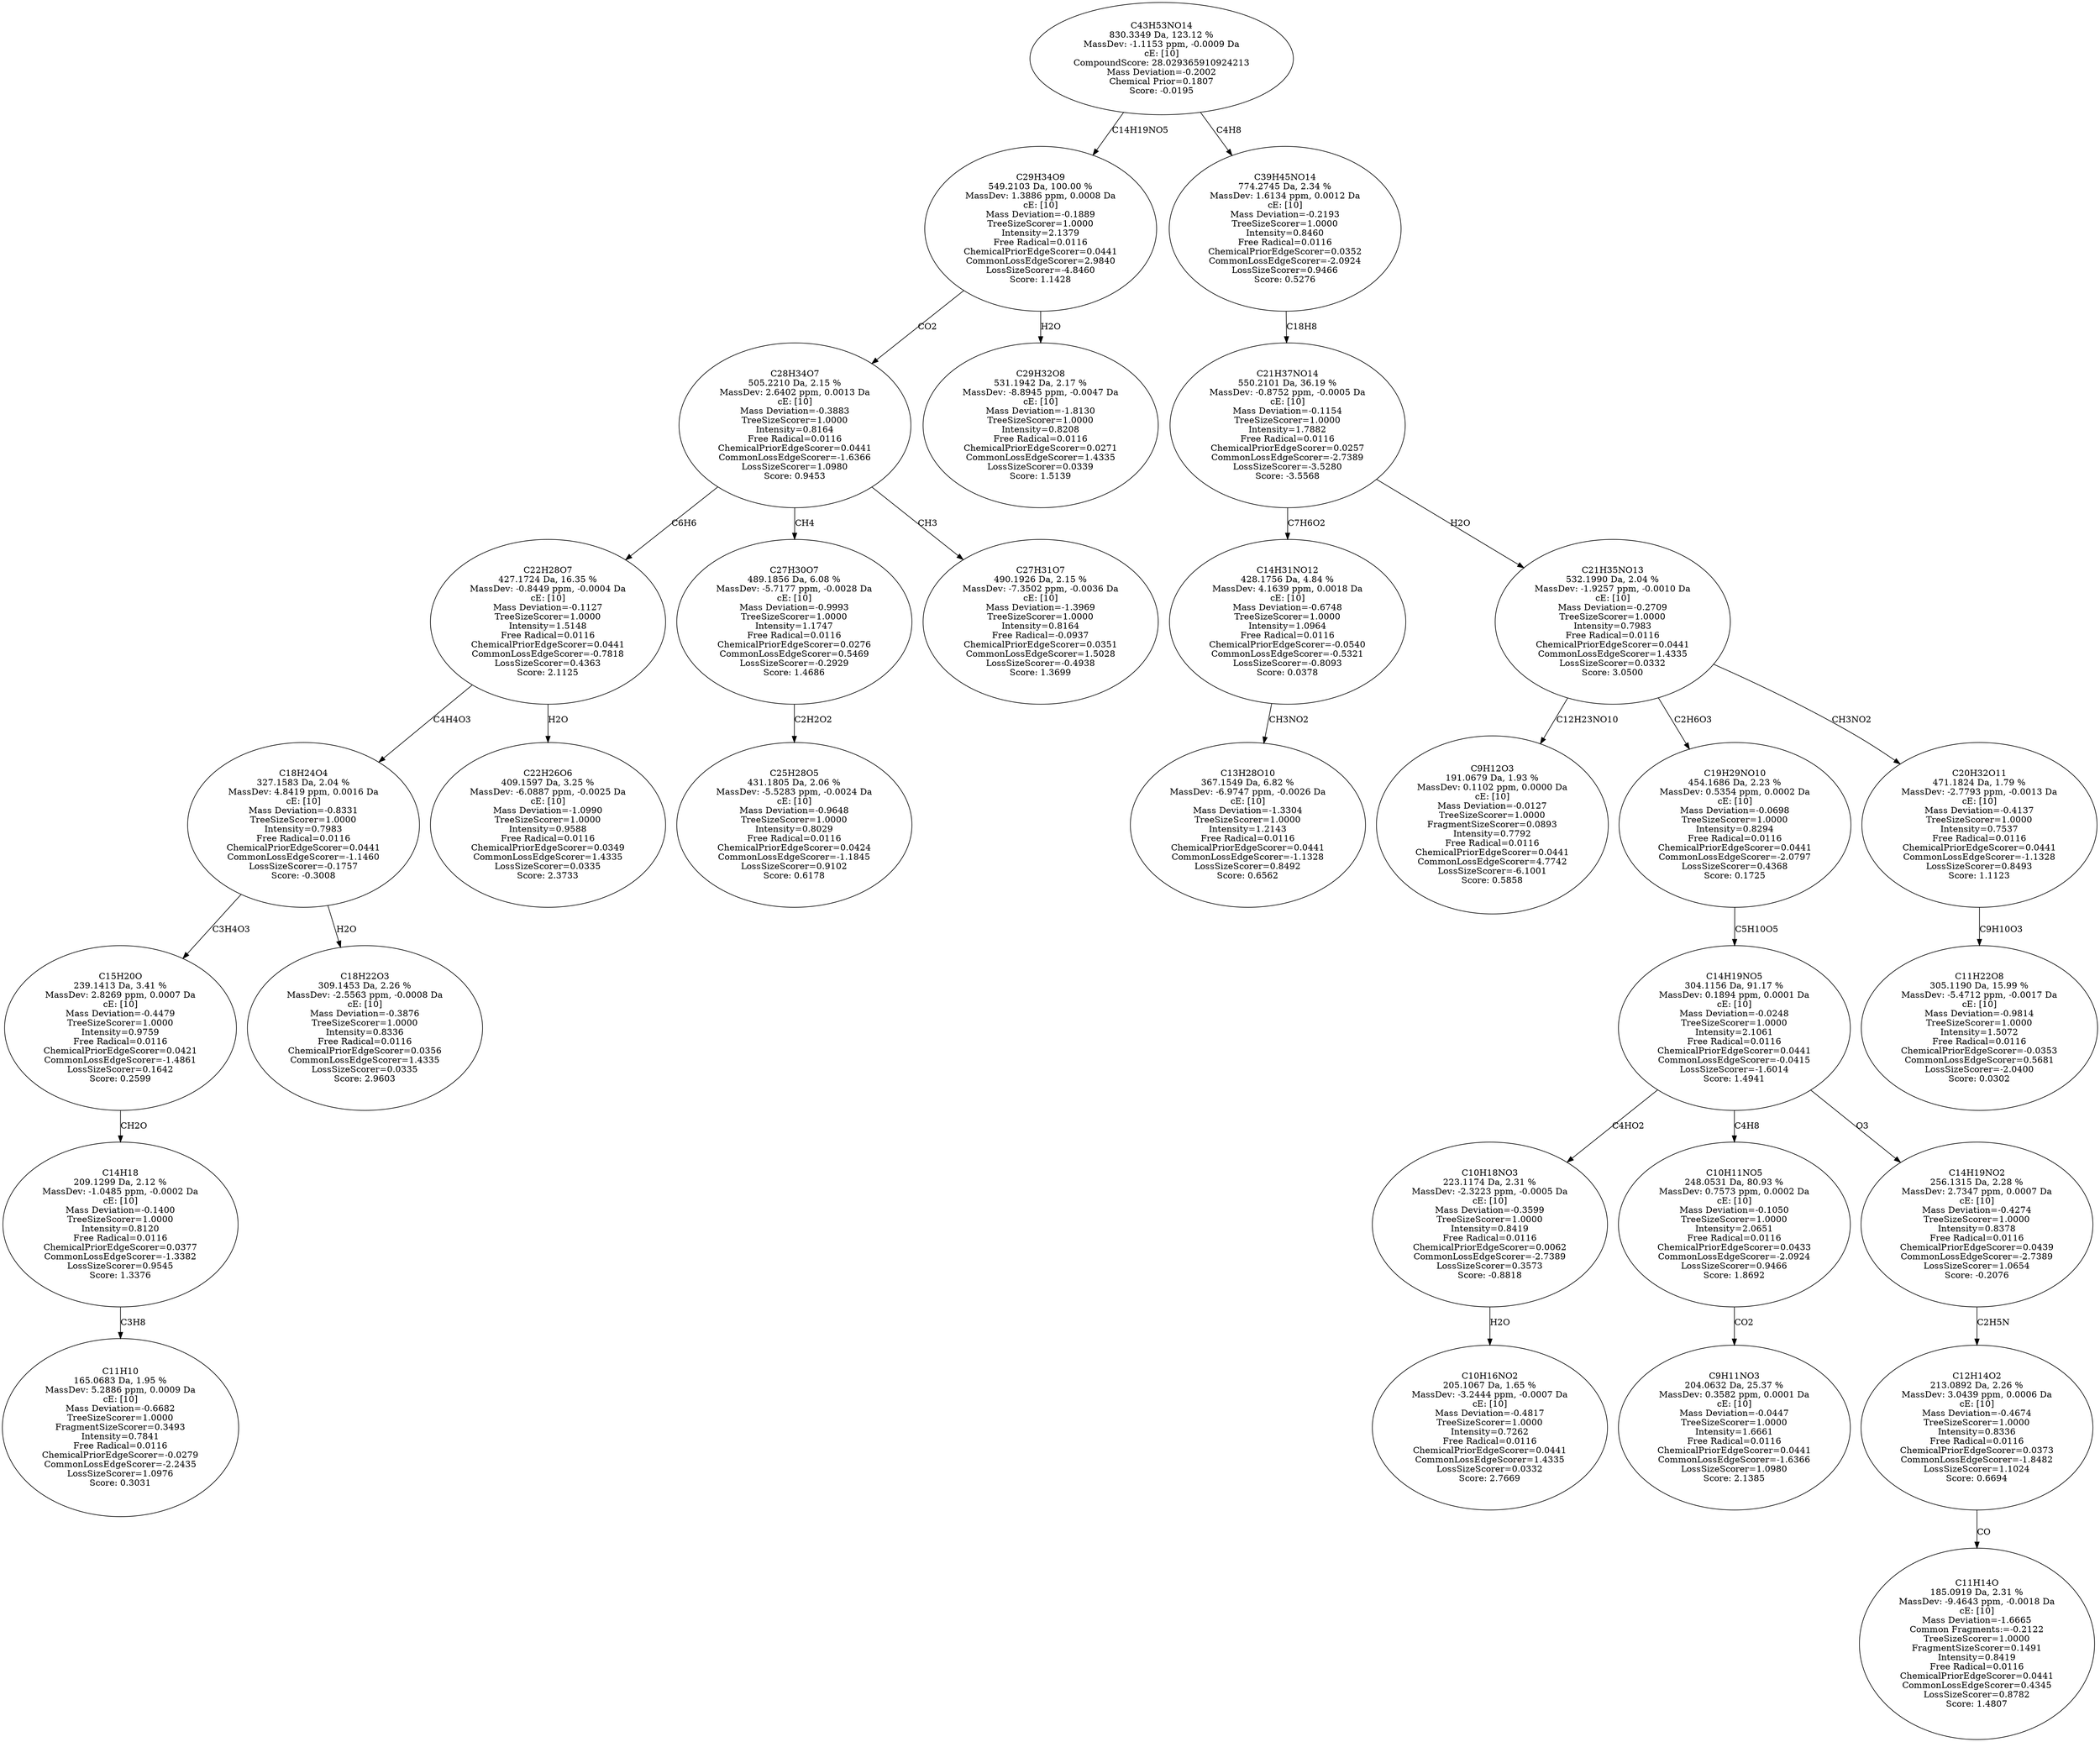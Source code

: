 strict digraph {
v1 [label="C11H10\n165.0683 Da, 1.95 %\nMassDev: 5.2886 ppm, 0.0009 Da\ncE: [10]\nMass Deviation=-0.6682\nTreeSizeScorer=1.0000\nFragmentSizeScorer=0.3493\nIntensity=0.7841\nFree Radical=0.0116\nChemicalPriorEdgeScorer=-0.0279\nCommonLossEdgeScorer=-2.2435\nLossSizeScorer=1.0976\nScore: 0.3031"];
v2 [label="C14H18\n209.1299 Da, 2.12 %\nMassDev: -1.0485 ppm, -0.0002 Da\ncE: [10]\nMass Deviation=-0.1400\nTreeSizeScorer=1.0000\nIntensity=0.8120\nFree Radical=0.0116\nChemicalPriorEdgeScorer=0.0377\nCommonLossEdgeScorer=-1.3382\nLossSizeScorer=0.9545\nScore: 1.3376"];
v3 [label="C15H20O\n239.1413 Da, 3.41 %\nMassDev: 2.8269 ppm, 0.0007 Da\ncE: [10]\nMass Deviation=-0.4479\nTreeSizeScorer=1.0000\nIntensity=0.9759\nFree Radical=0.0116\nChemicalPriorEdgeScorer=0.0421\nCommonLossEdgeScorer=-1.4861\nLossSizeScorer=0.1642\nScore: 0.2599"];
v4 [label="C18H22O3\n309.1453 Da, 2.26 %\nMassDev: -2.5563 ppm, -0.0008 Da\ncE: [10]\nMass Deviation=-0.3876\nTreeSizeScorer=1.0000\nIntensity=0.8336\nFree Radical=0.0116\nChemicalPriorEdgeScorer=0.0356\nCommonLossEdgeScorer=1.4335\nLossSizeScorer=0.0335\nScore: 2.9603"];
v5 [label="C18H24O4\n327.1583 Da, 2.04 %\nMassDev: 4.8419 ppm, 0.0016 Da\ncE: [10]\nMass Deviation=-0.8331\nTreeSizeScorer=1.0000\nIntensity=0.7983\nFree Radical=0.0116\nChemicalPriorEdgeScorer=0.0441\nCommonLossEdgeScorer=-1.1460\nLossSizeScorer=-0.1757\nScore: -0.3008"];
v6 [label="C22H26O6\n409.1597 Da, 3.25 %\nMassDev: -6.0887 ppm, -0.0025 Da\ncE: [10]\nMass Deviation=-1.0990\nTreeSizeScorer=1.0000\nIntensity=0.9588\nFree Radical=0.0116\nChemicalPriorEdgeScorer=0.0349\nCommonLossEdgeScorer=1.4335\nLossSizeScorer=0.0335\nScore: 2.3733"];
v7 [label="C22H28O7\n427.1724 Da, 16.35 %\nMassDev: -0.8449 ppm, -0.0004 Da\ncE: [10]\nMass Deviation=-0.1127\nTreeSizeScorer=1.0000\nIntensity=1.5148\nFree Radical=0.0116\nChemicalPriorEdgeScorer=0.0441\nCommonLossEdgeScorer=-0.7818\nLossSizeScorer=0.4363\nScore: 2.1125"];
v8 [label="C25H28O5\n431.1805 Da, 2.06 %\nMassDev: -5.5283 ppm, -0.0024 Da\ncE: [10]\nMass Deviation=-0.9648\nTreeSizeScorer=1.0000\nIntensity=0.8029\nFree Radical=0.0116\nChemicalPriorEdgeScorer=0.0424\nCommonLossEdgeScorer=-1.1845\nLossSizeScorer=0.9102\nScore: 0.6178"];
v9 [label="C27H30O7\n489.1856 Da, 6.08 %\nMassDev: -5.7177 ppm, -0.0028 Da\ncE: [10]\nMass Deviation=-0.9993\nTreeSizeScorer=1.0000\nIntensity=1.1747\nFree Radical=0.0116\nChemicalPriorEdgeScorer=0.0276\nCommonLossEdgeScorer=0.5469\nLossSizeScorer=-0.2929\nScore: 1.4686"];
v10 [label="C27H31O7\n490.1926 Da, 2.15 %\nMassDev: -7.3502 ppm, -0.0036 Da\ncE: [10]\nMass Deviation=-1.3969\nTreeSizeScorer=1.0000\nIntensity=0.8164\nFree Radical=-0.0937\nChemicalPriorEdgeScorer=0.0351\nCommonLossEdgeScorer=1.5028\nLossSizeScorer=-0.4938\nScore: 1.3699"];
v11 [label="C28H34O7\n505.2210 Da, 2.15 %\nMassDev: 2.6402 ppm, 0.0013 Da\ncE: [10]\nMass Deviation=-0.3883\nTreeSizeScorer=1.0000\nIntensity=0.8164\nFree Radical=0.0116\nChemicalPriorEdgeScorer=0.0441\nCommonLossEdgeScorer=-1.6366\nLossSizeScorer=1.0980\nScore: 0.9453"];
v12 [label="C29H32O8\n531.1942 Da, 2.17 %\nMassDev: -8.8945 ppm, -0.0047 Da\ncE: [10]\nMass Deviation=-1.8130\nTreeSizeScorer=1.0000\nIntensity=0.8208\nFree Radical=0.0116\nChemicalPriorEdgeScorer=0.0271\nCommonLossEdgeScorer=1.4335\nLossSizeScorer=0.0339\nScore: 1.5139"];
v13 [label="C29H34O9\n549.2103 Da, 100.00 %\nMassDev: 1.3886 ppm, 0.0008 Da\ncE: [10]\nMass Deviation=-0.1889\nTreeSizeScorer=1.0000\nIntensity=2.1379\nFree Radical=0.0116\nChemicalPriorEdgeScorer=0.0441\nCommonLossEdgeScorer=2.9840\nLossSizeScorer=-4.8460\nScore: 1.1428"];
v14 [label="C13H28O10\n367.1549 Da, 6.82 %\nMassDev: -6.9747 ppm, -0.0026 Da\ncE: [10]\nMass Deviation=-1.3304\nTreeSizeScorer=1.0000\nIntensity=1.2143\nFree Radical=0.0116\nChemicalPriorEdgeScorer=0.0441\nCommonLossEdgeScorer=-1.1328\nLossSizeScorer=0.8492\nScore: 0.6562"];
v15 [label="C14H31NO12\n428.1756 Da, 4.84 %\nMassDev: 4.1639 ppm, 0.0018 Da\ncE: [10]\nMass Deviation=-0.6748\nTreeSizeScorer=1.0000\nIntensity=1.0964\nFree Radical=0.0116\nChemicalPriorEdgeScorer=-0.0540\nCommonLossEdgeScorer=-0.5321\nLossSizeScorer=-0.8093\nScore: 0.0378"];
v16 [label="C9H12O3\n191.0679 Da, 1.93 %\nMassDev: 0.1102 ppm, 0.0000 Da\ncE: [10]\nMass Deviation=-0.0127\nTreeSizeScorer=1.0000\nFragmentSizeScorer=0.0893\nIntensity=0.7792\nFree Radical=0.0116\nChemicalPriorEdgeScorer=0.0441\nCommonLossEdgeScorer=4.7742\nLossSizeScorer=-6.1001\nScore: 0.5858"];
v17 [label="C10H16NO2\n205.1067 Da, 1.65 %\nMassDev: -3.2444 ppm, -0.0007 Da\ncE: [10]\nMass Deviation=-0.4817\nTreeSizeScorer=1.0000\nIntensity=0.7262\nFree Radical=0.0116\nChemicalPriorEdgeScorer=0.0441\nCommonLossEdgeScorer=1.4335\nLossSizeScorer=0.0332\nScore: 2.7669"];
v18 [label="C10H18NO3\n223.1174 Da, 2.31 %\nMassDev: -2.3223 ppm, -0.0005 Da\ncE: [10]\nMass Deviation=-0.3599\nTreeSizeScorer=1.0000\nIntensity=0.8419\nFree Radical=0.0116\nChemicalPriorEdgeScorer=0.0062\nCommonLossEdgeScorer=-2.7389\nLossSizeScorer=0.3573\nScore: -0.8818"];
v19 [label="C9H11NO3\n204.0632 Da, 25.37 %\nMassDev: 0.3582 ppm, 0.0001 Da\ncE: [10]\nMass Deviation=-0.0447\nTreeSizeScorer=1.0000\nIntensity=1.6661\nFree Radical=0.0116\nChemicalPriorEdgeScorer=0.0441\nCommonLossEdgeScorer=-1.6366\nLossSizeScorer=1.0980\nScore: 2.1385"];
v20 [label="C10H11NO5\n248.0531 Da, 80.93 %\nMassDev: 0.7573 ppm, 0.0002 Da\ncE: [10]\nMass Deviation=-0.1050\nTreeSizeScorer=1.0000\nIntensity=2.0651\nFree Radical=0.0116\nChemicalPriorEdgeScorer=0.0433\nCommonLossEdgeScorer=-2.0924\nLossSizeScorer=0.9466\nScore: 1.8692"];
v21 [label="C11H14O\n185.0919 Da, 2.31 %\nMassDev: -9.4643 ppm, -0.0018 Da\ncE: [10]\nMass Deviation=-1.6665\nCommon Fragments:=-0.2122\nTreeSizeScorer=1.0000\nFragmentSizeScorer=0.1491\nIntensity=0.8419\nFree Radical=0.0116\nChemicalPriorEdgeScorer=0.0441\nCommonLossEdgeScorer=0.4345\nLossSizeScorer=0.8782\nScore: 1.4807"];
v22 [label="C12H14O2\n213.0892 Da, 2.26 %\nMassDev: 3.0439 ppm, 0.0006 Da\ncE: [10]\nMass Deviation=-0.4674\nTreeSizeScorer=1.0000\nIntensity=0.8336\nFree Radical=0.0116\nChemicalPriorEdgeScorer=0.0373\nCommonLossEdgeScorer=-1.8482\nLossSizeScorer=1.1024\nScore: 0.6694"];
v23 [label="C14H19NO2\n256.1315 Da, 2.28 %\nMassDev: 2.7347 ppm, 0.0007 Da\ncE: [10]\nMass Deviation=-0.4274\nTreeSizeScorer=1.0000\nIntensity=0.8378\nFree Radical=0.0116\nChemicalPriorEdgeScorer=0.0439\nCommonLossEdgeScorer=-2.7389\nLossSizeScorer=1.0654\nScore: -0.2076"];
v24 [label="C14H19NO5\n304.1156 Da, 91.17 %\nMassDev: 0.1894 ppm, 0.0001 Da\ncE: [10]\nMass Deviation=-0.0248\nTreeSizeScorer=1.0000\nIntensity=2.1061\nFree Radical=0.0116\nChemicalPriorEdgeScorer=0.0441\nCommonLossEdgeScorer=-0.0415\nLossSizeScorer=-1.6014\nScore: 1.4941"];
v25 [label="C19H29NO10\n454.1686 Da, 2.23 %\nMassDev: 0.5354 ppm, 0.0002 Da\ncE: [10]\nMass Deviation=-0.0698\nTreeSizeScorer=1.0000\nIntensity=0.8294\nFree Radical=0.0116\nChemicalPriorEdgeScorer=0.0441\nCommonLossEdgeScorer=-2.0797\nLossSizeScorer=0.4368\nScore: 0.1725"];
v26 [label="C11H22O8\n305.1190 Da, 15.99 %\nMassDev: -5.4712 ppm, -0.0017 Da\ncE: [10]\nMass Deviation=-0.9814\nTreeSizeScorer=1.0000\nIntensity=1.5072\nFree Radical=0.0116\nChemicalPriorEdgeScorer=-0.0353\nCommonLossEdgeScorer=0.5681\nLossSizeScorer=-2.0400\nScore: 0.0302"];
v27 [label="C20H32O11\n471.1824 Da, 1.79 %\nMassDev: -2.7793 ppm, -0.0013 Da\ncE: [10]\nMass Deviation=-0.4137\nTreeSizeScorer=1.0000\nIntensity=0.7537\nFree Radical=0.0116\nChemicalPriorEdgeScorer=0.0441\nCommonLossEdgeScorer=-1.1328\nLossSizeScorer=0.8493\nScore: 1.1123"];
v28 [label="C21H35NO13\n532.1990 Da, 2.04 %\nMassDev: -1.9257 ppm, -0.0010 Da\ncE: [10]\nMass Deviation=-0.2709\nTreeSizeScorer=1.0000\nIntensity=0.7983\nFree Radical=0.0116\nChemicalPriorEdgeScorer=0.0441\nCommonLossEdgeScorer=1.4335\nLossSizeScorer=0.0332\nScore: 3.0500"];
v29 [label="C21H37NO14\n550.2101 Da, 36.19 %\nMassDev: -0.8752 ppm, -0.0005 Da\ncE: [10]\nMass Deviation=-0.1154\nTreeSizeScorer=1.0000\nIntensity=1.7882\nFree Radical=0.0116\nChemicalPriorEdgeScorer=0.0257\nCommonLossEdgeScorer=-2.7389\nLossSizeScorer=-3.5280\nScore: -3.5568"];
v30 [label="C39H45NO14\n774.2745 Da, 2.34 %\nMassDev: 1.6134 ppm, 0.0012 Da\ncE: [10]\nMass Deviation=-0.2193\nTreeSizeScorer=1.0000\nIntensity=0.8460\nFree Radical=0.0116\nChemicalPriorEdgeScorer=0.0352\nCommonLossEdgeScorer=-2.0924\nLossSizeScorer=0.9466\nScore: 0.5276"];
v31 [label="C43H53NO14\n830.3349 Da, 123.12 %\nMassDev: -1.1153 ppm, -0.0009 Da\ncE: [10]\nCompoundScore: 28.029365910924213\nMass Deviation=-0.2002\nChemical Prior=0.1807\nScore: -0.0195"];
v2 -> v1 [label="C3H8"];
v3 -> v2 [label="CH2O"];
v5 -> v3 [label="C3H4O3"];
v5 -> v4 [label="H2O"];
v7 -> v5 [label="C4H4O3"];
v7 -> v6 [label="H2O"];
v11 -> v7 [label="C6H6"];
v9 -> v8 [label="C2H2O2"];
v11 -> v9 [label="CH4"];
v11 -> v10 [label="CH3"];
v13 -> v11 [label="CO2"];
v13 -> v12 [label="H2O"];
v31 -> v13 [label="C14H19NO5"];
v15 -> v14 [label="CH3NO2"];
v29 -> v15 [label="C7H6O2"];
v28 -> v16 [label="C12H23NO10"];
v18 -> v17 [label="H2O"];
v24 -> v18 [label="C4HO2"];
v20 -> v19 [label="CO2"];
v24 -> v20 [label="C4H8"];
v22 -> v21 [label="CO"];
v23 -> v22 [label="C2H5N"];
v24 -> v23 [label="O3"];
v25 -> v24 [label="C5H10O5"];
v28 -> v25 [label="C2H6O3"];
v27 -> v26 [label="C9H10O3"];
v28 -> v27 [label="CH3NO2"];
v29 -> v28 [label="H2O"];
v30 -> v29 [label="C18H8"];
v31 -> v30 [label="C4H8"];
}